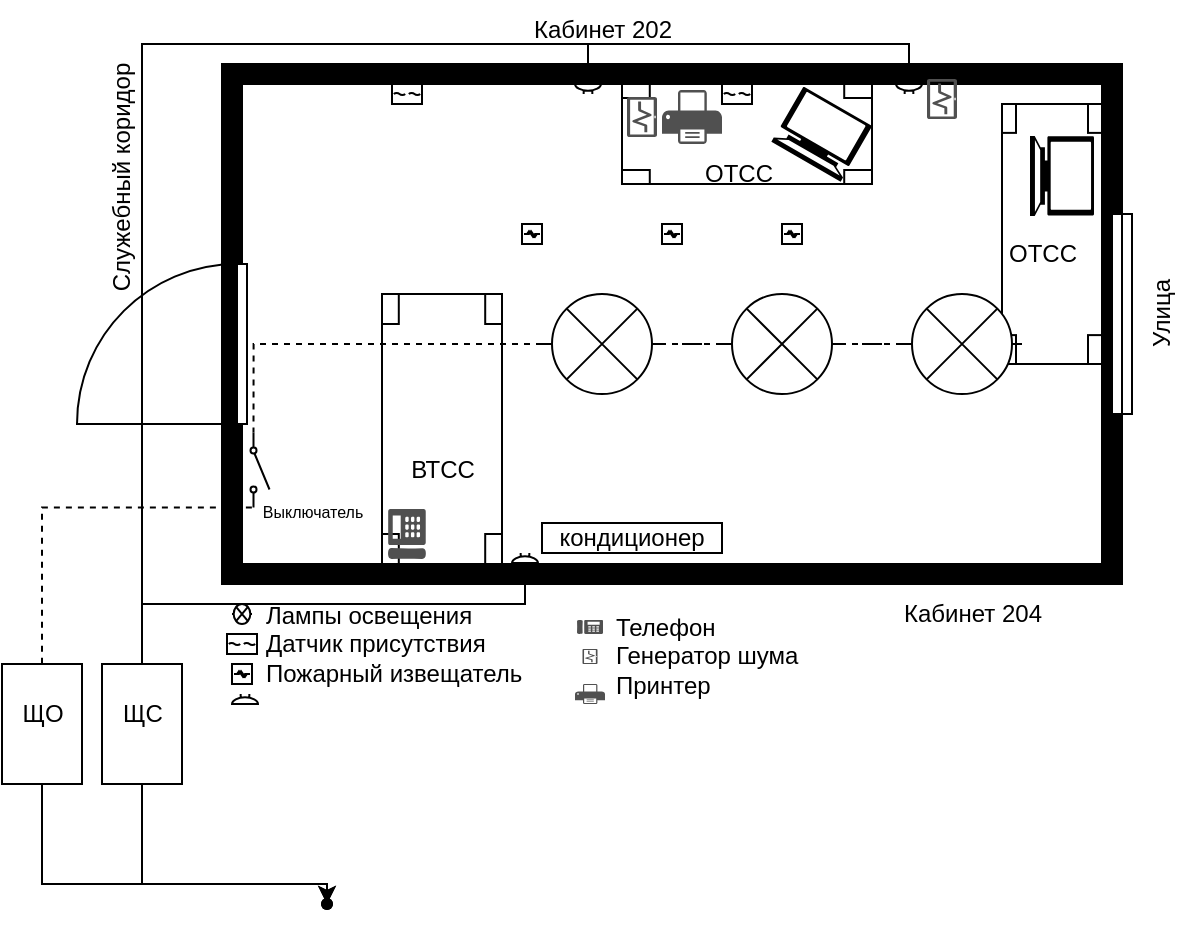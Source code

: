 <mxfile version="26.1.2">
  <diagram name="Страница — 1" id="oDKo9GKdf0j11t-g7U2y">
    <mxGraphModel dx="683" dy="381" grid="1" gridSize="10" guides="1" tooltips="1" connect="1" arrows="1" fold="1" page="1" pageScale="1" pageWidth="1169" pageHeight="827" math="0" shadow="0">
      <root>
        <mxCell id="0" />
        <mxCell id="1" parent="0" />
        <mxCell id="-pGwXgd0kDjmnPK5l3hb-1" value="" style="verticalLabelPosition=bottom;html=1;verticalAlign=top;align=center;shape=mxgraph.floorplan.room;fillColor=strokeColor;" vertex="1" parent="1">
          <mxGeometry x="280" y="280" width="450" height="260" as="geometry" />
        </mxCell>
        <mxCell id="-pGwXgd0kDjmnPK5l3hb-2" value="" style="verticalLabelPosition=bottom;html=1;verticalAlign=top;align=center;shape=mxgraph.floorplan.doorRight;aspect=fixed;rotation=90;" vertex="1" parent="1">
          <mxGeometry x="210" y="377.5" width="80" height="85" as="geometry" />
        </mxCell>
        <mxCell id="-pGwXgd0kDjmnPK5l3hb-3" value="" style="verticalLabelPosition=bottom;html=1;verticalAlign=top;align=center;shape=mxgraph.floorplan.window;rotation=-90;" vertex="1" parent="1">
          <mxGeometry x="680" y="400" width="100" height="10" as="geometry" />
        </mxCell>
        <mxCell id="-pGwXgd0kDjmnPK5l3hb-4" value="" style="verticalLabelPosition=bottom;html=1;verticalAlign=top;align=center;shape=mxgraph.floorplan.table;" vertex="1" parent="1">
          <mxGeometry x="480" y="290" width="125" height="50" as="geometry" />
        </mxCell>
        <mxCell id="-pGwXgd0kDjmnPK5l3hb-7" value="" style="verticalLabelPosition=bottom;html=1;verticalAlign=top;align=center;shape=mxgraph.floorplan.table;rotation=-90;" vertex="1" parent="1">
          <mxGeometry x="322.5" y="432.5" width="135" height="60" as="geometry" />
        </mxCell>
        <mxCell id="-pGwXgd0kDjmnPK5l3hb-5" value="" style="verticalLabelPosition=bottom;html=1;verticalAlign=top;align=center;shape=mxgraph.floorplan.table;rotation=90;" vertex="1" parent="1">
          <mxGeometry x="630" y="340" width="130" height="50" as="geometry" />
        </mxCell>
        <mxCell id="-pGwXgd0kDjmnPK5l3hb-16" value="" style="sketch=0;pointerEvents=1;shadow=0;dashed=0;html=1;strokeColor=none;fillColor=#505050;labelPosition=center;verticalLabelPosition=bottom;verticalAlign=top;outlineConnect=0;align=center;shape=mxgraph.office.devices.phone_digital;rotation=-90;" vertex="1" parent="1">
          <mxGeometry x="360" y="505.5" width="25" height="19" as="geometry" />
        </mxCell>
        <mxCell id="-pGwXgd0kDjmnPK5l3hb-19" value="" style="shape=mxgraph.signs.tech.computer;html=1;pointerEvents=1;fillColor=#000000;strokeColor=none;verticalLabelPosition=bottom;verticalAlign=top;align=center;rotation=90;" vertex="1" parent="1">
          <mxGeometry x="680" y="320" width="40" height="32" as="geometry" />
        </mxCell>
        <mxCell id="-pGwXgd0kDjmnPK5l3hb-20" value="" style="shape=mxgraph.signs.tech.computer;html=1;pointerEvents=1;fillColor=#000000;strokeColor=none;verticalLabelPosition=bottom;verticalAlign=top;align=center;rotation=30;" vertex="1" parent="1">
          <mxGeometry x="560.001" y="298.996" width="40" height="32" as="geometry" />
        </mxCell>
        <mxCell id="-pGwXgd0kDjmnPK5l3hb-21" value="Служебный коридор" style="text;html=1;align=center;verticalAlign=middle;resizable=0;points=[];autosize=1;strokeColor=none;fillColor=none;rotation=-90;" vertex="1" parent="1">
          <mxGeometry x="160" y="322" width="140" height="30" as="geometry" />
        </mxCell>
        <mxCell id="-pGwXgd0kDjmnPK5l3hb-22" value="Кабинет 202" style="text;html=1;align=center;verticalAlign=middle;resizable=0;points=[];autosize=1;strokeColor=none;fillColor=none;" vertex="1" parent="1">
          <mxGeometry x="425" y="248" width="90" height="30" as="geometry" />
        </mxCell>
        <mxCell id="-pGwXgd0kDjmnPK5l3hb-23" value="Кабинет 204" style="text;html=1;align=center;verticalAlign=middle;resizable=0;points=[];autosize=1;strokeColor=none;fillColor=none;" vertex="1" parent="1">
          <mxGeometry x="610" y="540" width="90" height="30" as="geometry" />
        </mxCell>
        <mxCell id="-pGwXgd0kDjmnPK5l3hb-24" value="" style="sketch=0;pointerEvents=1;shadow=0;dashed=0;html=1;strokeColor=none;labelPosition=center;verticalLabelPosition=bottom;verticalAlign=top;align=center;fillColor=#505050;shape=mxgraph.mscae.intune.device_health;rotation=-90;" vertex="1" parent="1">
          <mxGeometry x="480" y="299" width="20" height="15" as="geometry" />
        </mxCell>
        <mxCell id="-pGwXgd0kDjmnPK5l3hb-25" value="" style="sketch=0;pointerEvents=1;shadow=0;dashed=0;html=1;strokeColor=none;labelPosition=center;verticalLabelPosition=bottom;verticalAlign=top;align=center;fillColor=#505050;shape=mxgraph.mscae.intune.device_health;rotation=-90;" vertex="1" parent="1">
          <mxGeometry x="630" y="290" width="20" height="15" as="geometry" />
        </mxCell>
        <mxCell id="-pGwXgd0kDjmnPK5l3hb-26" value="Улица" style="text;html=1;align=center;verticalAlign=middle;resizable=0;points=[];autosize=1;strokeColor=none;fillColor=none;rotation=-90;" vertex="1" parent="1">
          <mxGeometry x="720" y="390" width="60" height="30" as="geometry" />
        </mxCell>
        <mxCell id="-pGwXgd0kDjmnPK5l3hb-114" value="" style="edgeStyle=orthogonalEdgeStyle;rounded=0;orthogonalLoop=1;jettySize=auto;html=1;dashed=1;endArrow=none;startFill=0;" edge="1" parent="1" source="-pGwXgd0kDjmnPK5l3hb-27" target="-pGwXgd0kDjmnPK5l3hb-28">
          <mxGeometry relative="1" as="geometry" />
        </mxCell>
        <mxCell id="-pGwXgd0kDjmnPK5l3hb-27" value="" style="pointerEvents=1;verticalLabelPosition=bottom;shadow=0;dashed=0;align=center;html=1;verticalAlign=top;shape=mxgraph.electrical.miscellaneous.light_bulb;" vertex="1" parent="1">
          <mxGeometry x="620" y="395" width="60" height="50" as="geometry" />
        </mxCell>
        <mxCell id="-pGwXgd0kDjmnPK5l3hb-115" value="" style="edgeStyle=orthogonalEdgeStyle;rounded=0;orthogonalLoop=1;jettySize=auto;html=1;dashed=1;endArrow=none;startFill=0;" edge="1" parent="1" source="-pGwXgd0kDjmnPK5l3hb-28" target="-pGwXgd0kDjmnPK5l3hb-29">
          <mxGeometry relative="1" as="geometry" />
        </mxCell>
        <mxCell id="-pGwXgd0kDjmnPK5l3hb-28" value="" style="pointerEvents=1;verticalLabelPosition=bottom;shadow=0;dashed=0;align=center;html=1;verticalAlign=top;shape=mxgraph.electrical.miscellaneous.light_bulb;" vertex="1" parent="1">
          <mxGeometry x="530" y="395" width="60" height="50" as="geometry" />
        </mxCell>
        <mxCell id="-pGwXgd0kDjmnPK5l3hb-116" style="edgeStyle=orthogonalEdgeStyle;rounded=0;orthogonalLoop=1;jettySize=auto;html=1;dashed=1;endArrow=none;startFill=0;entryX=0;entryY=0.8;entryDx=0;entryDy=0;" edge="1" parent="1" source="-pGwXgd0kDjmnPK5l3hb-29" target="-pGwXgd0kDjmnPK5l3hb-119">
          <mxGeometry relative="1" as="geometry">
            <mxPoint x="320" y="420" as="targetPoint" />
          </mxGeometry>
        </mxCell>
        <mxCell id="-pGwXgd0kDjmnPK5l3hb-29" value="" style="pointerEvents=1;verticalLabelPosition=bottom;shadow=0;dashed=0;align=center;html=1;verticalAlign=top;shape=mxgraph.electrical.miscellaneous.light_bulb;" vertex="1" parent="1">
          <mxGeometry x="440" y="395" width="60" height="50" as="geometry" />
        </mxCell>
        <mxCell id="-pGwXgd0kDjmnPK5l3hb-30" value="" style="sketch=0;pointerEvents=1;shadow=0;dashed=0;html=1;strokeColor=none;fillColor=#505050;labelPosition=center;verticalLabelPosition=bottom;verticalAlign=top;outlineConnect=0;align=center;shape=mxgraph.office.devices.printer;" vertex="1" parent="1">
          <mxGeometry x="500" y="293" width="30" height="27" as="geometry" />
        </mxCell>
        <mxCell id="-pGwXgd0kDjmnPK5l3hb-95" value="кондиционер" style="shape=rect;dashed=0;shadow=0;html=1;whiteSpace=wrap;" vertex="1" parent="1">
          <mxGeometry x="440" y="509.5" width="90" height="15" as="geometry" />
        </mxCell>
        <mxCell id="-pGwXgd0kDjmnPK5l3hb-96" value="" style="pointerEvents=1;verticalLabelPosition=bottom;shadow=0;dashed=0;align=center;html=1;verticalAlign=top;shape=mxgraph.electrical.miscellaneous.light_bulb;" vertex="1" parent="1">
          <mxGeometry x="285" y="550" width="10" height="10" as="geometry" />
        </mxCell>
        <mxCell id="-pGwXgd0kDjmnPK5l3hb-97" value="" style="verticalLabelPosition=bottom;align=center;outlineConnect=0;dashed=0;html=1;verticalAlign=top;shape=mxgraph.pid.flow_sensors.ultrasonic;" vertex="1" parent="1">
          <mxGeometry x="365" y="290" width="15" height="10" as="geometry" />
        </mxCell>
        <mxCell id="-pGwXgd0kDjmnPK5l3hb-98" value="" style="verticalLabelPosition=bottom;align=center;outlineConnect=0;dashed=0;html=1;verticalAlign=top;shape=mxgraph.pid.flow_sensors.ultrasonic;" vertex="1" parent="1">
          <mxGeometry x="530" y="290" width="15" height="10" as="geometry" />
        </mxCell>
        <mxCell id="-pGwXgd0kDjmnPK5l3hb-100" value="" style="verticalLabelPosition=bottom;align=center;outlineConnect=0;dashed=0;html=1;verticalAlign=top;shape=mxgraph.pid.flow_sensors.ultrasonic;" vertex="1" parent="1">
          <mxGeometry x="282.5" y="565" width="15" height="10" as="geometry" />
        </mxCell>
        <mxCell id="-pGwXgd0kDjmnPK5l3hb-101" value="" style="verticalLabelPosition=bottom;align=center;outlineConnect=0;dashed=0;html=1;verticalAlign=top;shape=mxgraph.pid.flow_sensors.coriolis;" vertex="1" parent="1">
          <mxGeometry x="430" y="360" width="10" height="10" as="geometry" />
        </mxCell>
        <mxCell id="-pGwXgd0kDjmnPK5l3hb-102" value="" style="verticalLabelPosition=bottom;align=center;outlineConnect=0;dashed=0;html=1;verticalAlign=top;shape=mxgraph.pid.flow_sensors.coriolis;" vertex="1" parent="1">
          <mxGeometry x="500" y="360" width="10" height="10" as="geometry" />
        </mxCell>
        <mxCell id="-pGwXgd0kDjmnPK5l3hb-103" value="" style="verticalLabelPosition=bottom;align=center;outlineConnect=0;dashed=0;html=1;verticalAlign=top;shape=mxgraph.pid.flow_sensors.coriolis;" vertex="1" parent="1">
          <mxGeometry x="560" y="360" width="10" height="10" as="geometry" />
        </mxCell>
        <mxCell id="-pGwXgd0kDjmnPK5l3hb-104" value="" style="verticalLabelPosition=bottom;align=center;outlineConnect=0;dashed=0;html=1;verticalAlign=top;shape=mxgraph.pid.flow_sensors.coriolis;" vertex="1" parent="1">
          <mxGeometry x="285" y="580" width="10" height="10" as="geometry" />
        </mxCell>
        <mxCell id="-pGwXgd0kDjmnPK5l3hb-105" value="Лампы освещения&lt;div&gt;Датчик присутствия&lt;/div&gt;&lt;div style=&quot;&quot;&gt;Пожарный извещатель&lt;/div&gt;" style="text;html=1;align=left;verticalAlign=middle;resizable=0;points=[];autosize=1;strokeColor=none;fillColor=none;" vertex="1" parent="1">
          <mxGeometry x="300" y="540" width="150" height="60" as="geometry" />
        </mxCell>
        <mxCell id="-pGwXgd0kDjmnPK5l3hb-106" value="" style="sketch=0;pointerEvents=1;shadow=0;dashed=0;html=1;strokeColor=none;fillColor=#505050;labelPosition=center;verticalLabelPosition=bottom;verticalAlign=top;outlineConnect=0;align=center;shape=mxgraph.office.devices.phone_digital;rotation=0;" vertex="1" parent="1">
          <mxGeometry x="457.5" y="558" width="13" height="7" as="geometry" />
        </mxCell>
        <mxCell id="-pGwXgd0kDjmnPK5l3hb-108" value="Телефон&lt;div&gt;Генератор шума&lt;/div&gt;&lt;div&gt;Принтер&lt;/div&gt;" style="text;html=1;align=left;verticalAlign=middle;resizable=0;points=[];autosize=1;strokeColor=none;fillColor=none;" vertex="1" parent="1">
          <mxGeometry x="475" y="546.25" width="110" height="60" as="geometry" />
        </mxCell>
        <mxCell id="-pGwXgd0kDjmnPK5l3hb-109" value="" style="sketch=0;pointerEvents=1;shadow=0;dashed=0;html=1;strokeColor=none;labelPosition=center;verticalLabelPosition=bottom;verticalAlign=top;align=center;fillColor=#505050;shape=mxgraph.mscae.intune.device_health;rotation=-90;" vertex="1" parent="1">
          <mxGeometry x="460.25" y="572.5" width="7.5" height="7.5" as="geometry" />
        </mxCell>
        <mxCell id="-pGwXgd0kDjmnPK5l3hb-110" value="ОТСС" style="text;html=1;align=center;verticalAlign=middle;resizable=0;points=[];autosize=1;strokeColor=none;fillColor=none;" vertex="1" parent="1">
          <mxGeometry x="507.5" y="320" width="60" height="30" as="geometry" />
        </mxCell>
        <mxCell id="-pGwXgd0kDjmnPK5l3hb-111" value="ОТСС" style="text;html=1;align=center;verticalAlign=middle;resizable=0;points=[];autosize=1;strokeColor=none;fillColor=none;" vertex="1" parent="1">
          <mxGeometry x="660" y="360" width="60" height="30" as="geometry" />
        </mxCell>
        <mxCell id="-pGwXgd0kDjmnPK5l3hb-112" value="ВТСС" style="text;html=1;align=center;verticalAlign=middle;resizable=0;points=[];autosize=1;strokeColor=none;fillColor=none;" vertex="1" parent="1">
          <mxGeometry x="360" y="468" width="60" height="30" as="geometry" />
        </mxCell>
        <mxCell id="-pGwXgd0kDjmnPK5l3hb-113" value="" style="sketch=0;pointerEvents=1;shadow=0;dashed=0;html=1;strokeColor=none;fillColor=#505050;labelPosition=center;verticalLabelPosition=bottom;verticalAlign=top;outlineConnect=0;align=center;shape=mxgraph.office.devices.printer;" vertex="1" parent="1">
          <mxGeometry x="456.5" y="590" width="15" height="10" as="geometry" />
        </mxCell>
        <mxCell id="-pGwXgd0kDjmnPK5l3hb-120" value="" style="edgeStyle=orthogonalEdgeStyle;rounded=0;orthogonalLoop=1;jettySize=auto;html=1;exitX=1;exitY=0.8;exitDx=0;exitDy=0;dashed=1;endArrow=none;startFill=0;entryX=0.5;entryY=0;entryDx=0;entryDy=0;" edge="1" parent="1" target="-pGwXgd0kDjmnPK5l3hb-132">
          <mxGeometry relative="1" as="geometry">
            <mxPoint x="294.94" y="501.75" as="sourcePoint" />
            <mxPoint x="169.19" y="560" as="targetPoint" />
            <Array as="points">
              <mxPoint x="190" y="502" />
            </Array>
          </mxGeometry>
        </mxCell>
        <mxCell id="-pGwXgd0kDjmnPK5l3hb-119" value="" style="html=1;shape=mxgraph.electrical.electro-mechanical.singleSwitch;aspect=fixed;elSwitchState=off;rotation=90;" vertex="1" parent="1">
          <mxGeometry x="280" y="478" width="37.5" height="10" as="geometry" />
        </mxCell>
        <mxCell id="-pGwXgd0kDjmnPK5l3hb-129" value="" style="edgeStyle=orthogonalEdgeStyle;rounded=0;orthogonalLoop=1;jettySize=auto;html=1;endArrow=none;startFill=0;" edge="1" parent="1" source="-pGwXgd0kDjmnPK5l3hb-121">
          <mxGeometry relative="1" as="geometry">
            <mxPoint x="240" y="580" as="targetPoint" />
            <Array as="points">
              <mxPoint x="432" y="550" />
              <mxPoint x="240" y="550" />
              <mxPoint x="240" y="580" />
            </Array>
          </mxGeometry>
        </mxCell>
        <mxCell id="-pGwXgd0kDjmnPK5l3hb-121" value="" style="pointerEvents=1;verticalLabelPosition=bottom;shadow=0;dashed=0;align=center;html=1;verticalAlign=top;shape=mxgraph.electrical.electro-mechanical.buzzer;direction=north;" vertex="1" parent="1">
          <mxGeometry x="425" y="524.5" width="13" height="5" as="geometry" />
        </mxCell>
        <mxCell id="-pGwXgd0kDjmnPK5l3hb-128" value="" style="edgeStyle=orthogonalEdgeStyle;rounded=0;orthogonalLoop=1;jettySize=auto;html=1;endArrow=none;startFill=0;" edge="1" parent="1" source="-pGwXgd0kDjmnPK5l3hb-122">
          <mxGeometry relative="1" as="geometry">
            <mxPoint x="240" y="580" as="targetPoint" />
            <Array as="points">
              <mxPoint x="463" y="270" />
              <mxPoint x="240" y="270" />
              <mxPoint x="240" y="580" />
            </Array>
          </mxGeometry>
        </mxCell>
        <mxCell id="-pGwXgd0kDjmnPK5l3hb-122" value="" style="pointerEvents=1;verticalLabelPosition=bottom;shadow=0;dashed=0;align=center;html=1;verticalAlign=top;shape=mxgraph.electrical.electro-mechanical.buzzer;direction=north;rotation=-180;" vertex="1" parent="1">
          <mxGeometry x="456.5" y="290" width="13" height="5" as="geometry" />
        </mxCell>
        <mxCell id="-pGwXgd0kDjmnPK5l3hb-127" value="" style="edgeStyle=orthogonalEdgeStyle;rounded=0;orthogonalLoop=1;jettySize=auto;html=1;entryX=0;entryY=0.5;entryDx=0;entryDy=0;entryPerimeter=0;" edge="1" parent="1" source="-pGwXgd0kDjmnPK5l3hb-123" target="-pGwXgd0kDjmnPK5l3hb-122">
          <mxGeometry relative="1" as="geometry">
            <Array as="points">
              <mxPoint x="624" y="270" />
              <mxPoint x="463" y="270" />
            </Array>
          </mxGeometry>
        </mxCell>
        <mxCell id="-pGwXgd0kDjmnPK5l3hb-123" value="" style="pointerEvents=1;verticalLabelPosition=bottom;shadow=0;dashed=0;align=center;html=1;verticalAlign=top;shape=mxgraph.electrical.electro-mechanical.buzzer;direction=north;rotation=-180;" vertex="1" parent="1">
          <mxGeometry x="617" y="290" width="13" height="5" as="geometry" />
        </mxCell>
        <mxCell id="-pGwXgd0kDjmnPK5l3hb-124" value="" style="pointerEvents=1;verticalLabelPosition=bottom;shadow=0;dashed=0;align=center;html=1;verticalAlign=top;shape=mxgraph.electrical.electro-mechanical.buzzer;direction=north;" vertex="1" parent="1">
          <mxGeometry x="285" y="595" width="13" height="5" as="geometry" />
        </mxCell>
        <mxCell id="-pGwXgd0kDjmnPK5l3hb-125" value="&lt;font style=&quot;font-size: 8px;&quot;&gt;Выключатель&lt;/font&gt;" style="text;html=1;align=center;verticalAlign=middle;resizable=0;points=[];autosize=1;strokeColor=none;fillColor=none;" vertex="1" parent="1">
          <mxGeometry x="290" y="488" width="70" height="30" as="geometry" />
        </mxCell>
        <mxCell id="-pGwXgd0kDjmnPK5l3hb-137" value="" style="edgeStyle=orthogonalEdgeStyle;rounded=0;orthogonalLoop=1;jettySize=auto;html=1;" edge="1" parent="1" source="-pGwXgd0kDjmnPK5l3hb-131" target="-pGwXgd0kDjmnPK5l3hb-136">
          <mxGeometry relative="1" as="geometry">
            <Array as="points">
              <mxPoint x="240" y="690" />
              <mxPoint x="333" y="690" />
            </Array>
          </mxGeometry>
        </mxCell>
        <mxCell id="-pGwXgd0kDjmnPK5l3hb-131" value="" style="rounded=0;whiteSpace=wrap;html=1;" vertex="1" parent="1">
          <mxGeometry x="220" y="580" width="40" height="60" as="geometry" />
        </mxCell>
        <mxCell id="-pGwXgd0kDjmnPK5l3hb-130" value="ЩС" style="text;html=1;align=center;verticalAlign=middle;resizable=0;points=[];autosize=1;strokeColor=none;fillColor=none;" vertex="1" parent="1">
          <mxGeometry x="220" y="590" width="40" height="30" as="geometry" />
        </mxCell>
        <mxCell id="-pGwXgd0kDjmnPK5l3hb-135" value="" style="edgeStyle=orthogonalEdgeStyle;rounded=0;orthogonalLoop=1;jettySize=auto;html=1;" edge="1" parent="1" source="-pGwXgd0kDjmnPK5l3hb-132" target="-pGwXgd0kDjmnPK5l3hb-134">
          <mxGeometry relative="1" as="geometry">
            <Array as="points">
              <mxPoint x="190" y="690" />
              <mxPoint x="333" y="690" />
            </Array>
          </mxGeometry>
        </mxCell>
        <mxCell id="-pGwXgd0kDjmnPK5l3hb-132" value="" style="rounded=0;whiteSpace=wrap;html=1;" vertex="1" parent="1">
          <mxGeometry x="170" y="580" width="40" height="60" as="geometry" />
        </mxCell>
        <mxCell id="-pGwXgd0kDjmnPK5l3hb-133" value="ЩО" style="text;html=1;align=center;verticalAlign=middle;resizable=0;points=[];autosize=1;strokeColor=none;fillColor=none;" vertex="1" parent="1">
          <mxGeometry x="170" y="590" width="40" height="30" as="geometry" />
        </mxCell>
        <mxCell id="-pGwXgd0kDjmnPK5l3hb-134" value="" style="shape=waypoint;sketch=0;size=6;pointerEvents=1;points=[];fillColor=default;resizable=0;rotatable=0;perimeter=centerPerimeter;snapToPoint=1;rounded=0;" vertex="1" parent="1">
          <mxGeometry x="322.5" y="690" width="20" height="20" as="geometry" />
        </mxCell>
        <mxCell id="-pGwXgd0kDjmnPK5l3hb-136" value="" style="shape=waypoint;sketch=0;size=6;pointerEvents=1;points=[];fillColor=default;resizable=0;rotatable=0;perimeter=centerPerimeter;snapToPoint=1;rounded=0;" vertex="1" parent="1">
          <mxGeometry x="322.5" y="690" width="20" height="20" as="geometry" />
        </mxCell>
      </root>
    </mxGraphModel>
  </diagram>
</mxfile>
